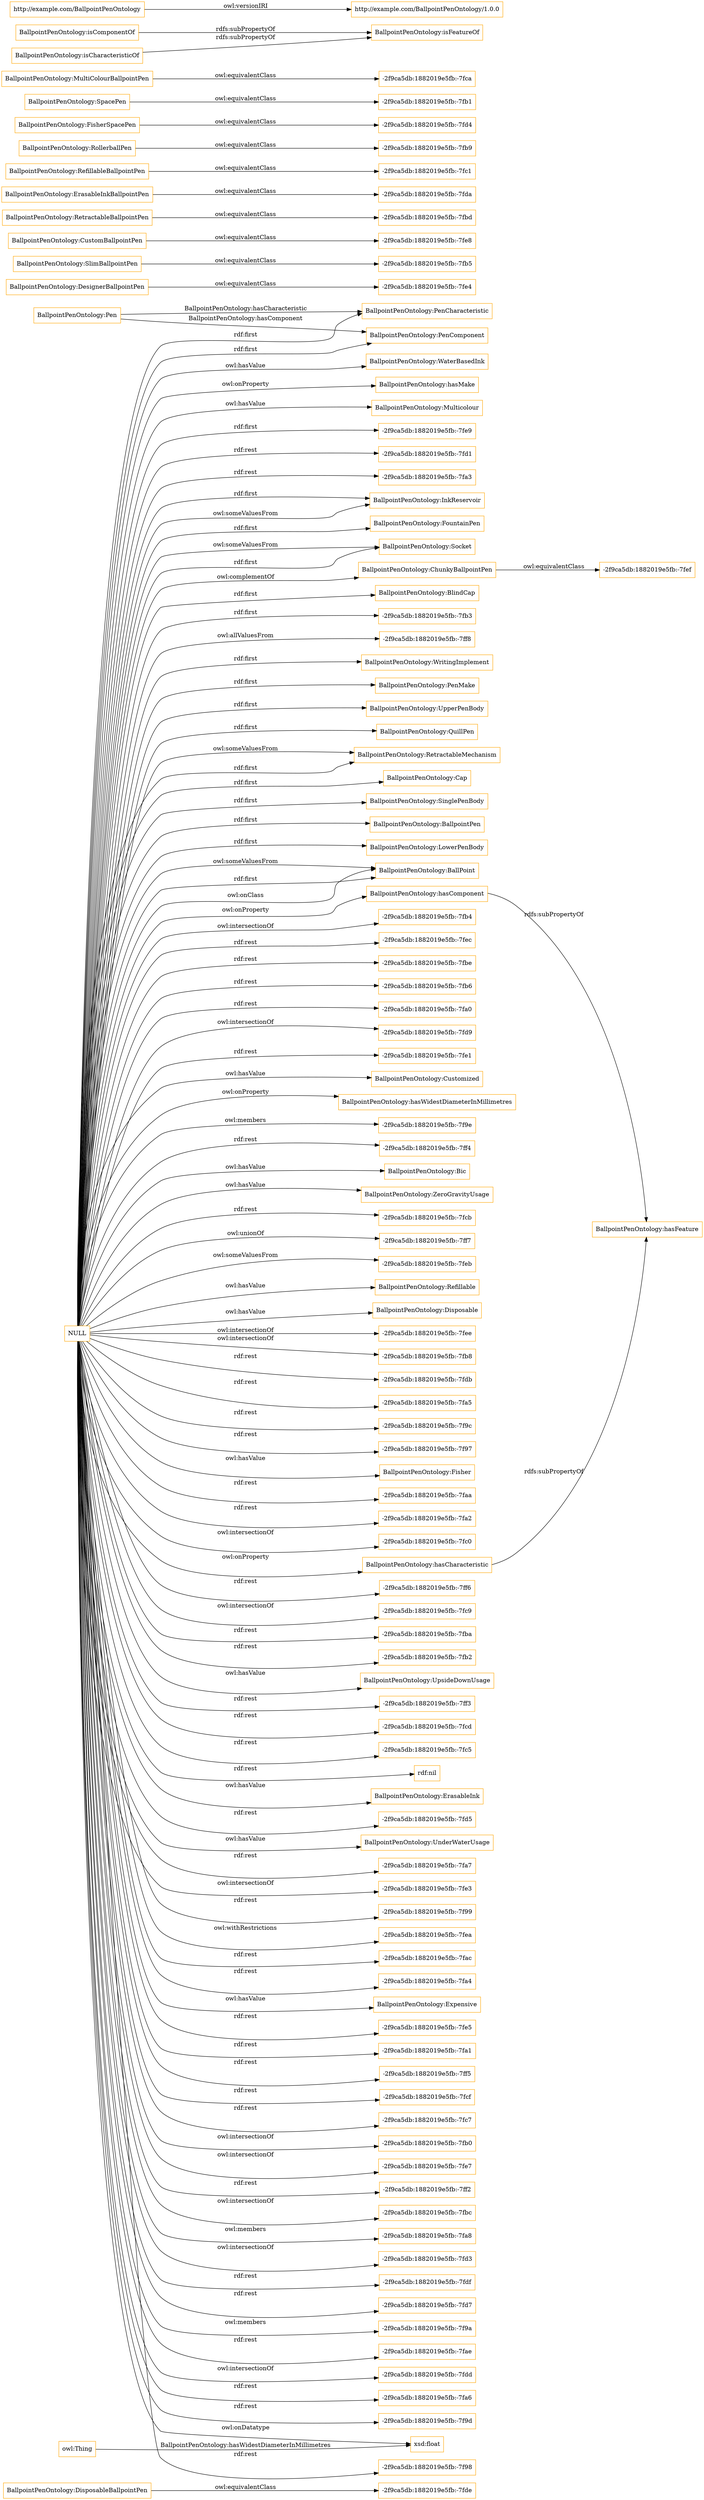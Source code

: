 digraph ar2dtool_diagram { 
rankdir=LR;
size="1501"
node [shape = rectangle, color="orange"]; "BallpointPenOntology:DisposableBallpointPen" "BallpointPenOntology:InkReservoir" "-2f9ca5db:1882019e5fb:-7fe4" "BallpointPenOntology:FountainPen" "BallpointPenOntology:Socket" "-2f9ca5db:1882019e5fb:-7fef" "-2f9ca5db:1882019e5fb:-7fb5" "BallpointPenOntology:CustomBallpointPen" "BallpointPenOntology:ChunkyBallpointPen" "BallpointPenOntology:BlindCap" "BallpointPenOntology:PenComponent" "-2f9ca5db:1882019e5fb:-7fbd" "-2f9ca5db:1882019e5fb:-7fb3" "-2f9ca5db:1882019e5fb:-7fda" "BallpointPenOntology:RefillableBallpointPen" "-2f9ca5db:1882019e5fb:-7fb9" "BallpointPenOntology:FisherSpacePen" "-2f9ca5db:1882019e5fb:-7fe8" "BallpointPenOntology:DesignerBallpointPen" "-2f9ca5db:1882019e5fb:-7fd4" "-2f9ca5db:1882019e5fb:-7ff8" "BallpointPenOntology:WritingImplement" "BallpointPenOntology:PenMake" "BallpointPenOntology:RetractableBallpointPen" "BallpointPenOntology:SpacePen" "-2f9ca5db:1882019e5fb:-7fc1" "BallpointPenOntology:UpperPenBody" "-2f9ca5db:1882019e5fb:-7fde" "-2f9ca5db:1882019e5fb:-7fb1" "BallpointPenOntology:PenCharacteristic" "BallpointPenOntology:QuillPen" "BallpointPenOntology:RetractableMechanism" "BallpointPenOntology:Cap" "BallpointPenOntology:SinglePenBody" "-2f9ca5db:1882019e5fb:-7fca" "BallpointPenOntology:BallpointPen" "BallpointPenOntology:LowerPenBody" "BallpointPenOntology:MultiColourBallpointPen" "BallpointPenOntology:BallPoint" "BallpointPenOntology:ErasableInkBallpointPen" "BallpointPenOntology:SlimBallpointPen" "BallpointPenOntology:RollerballPen" "BallpointPenOntology:Pen" ; /*classes style*/
	"NULL" -> "BallpointPenOntology:hasCharacteristic" [ label = "owl:onProperty" ];
	"NULL" -> "-2f9ca5db:1882019e5fb:-7fb4" [ label = "owl:intersectionOf" ];
	"NULL" -> "-2f9ca5db:1882019e5fb:-7fec" [ label = "rdf:rest" ];
	"NULL" -> "-2f9ca5db:1882019e5fb:-7fbe" [ label = "rdf:rest" ];
	"NULL" -> "-2f9ca5db:1882019e5fb:-7fb6" [ label = "rdf:rest" ];
	"NULL" -> "-2f9ca5db:1882019e5fb:-7fa0" [ label = "rdf:rest" ];
	"NULL" -> "-2f9ca5db:1882019e5fb:-7fd9" [ label = "owl:intersectionOf" ];
	"NULL" -> "-2f9ca5db:1882019e5fb:-7ff8" [ label = "owl:allValuesFrom" ];
	"NULL" -> "-2f9ca5db:1882019e5fb:-7fe1" [ label = "rdf:rest" ];
	"NULL" -> "BallpointPenOntology:QuillPen" [ label = "rdf:first" ];
	"NULL" -> "BallpointPenOntology:Customized" [ label = "owl:hasValue" ];
	"NULL" -> "BallpointPenOntology:hasWidestDiameterInMillimetres" [ label = "owl:onProperty" ];
	"NULL" -> "BallpointPenOntology:SinglePenBody" [ label = "rdf:first" ];
	"NULL" -> "-2f9ca5db:1882019e5fb:-7f9e" [ label = "owl:members" ];
	"NULL" -> "-2f9ca5db:1882019e5fb:-7ff4" [ label = "rdf:rest" ];
	"NULL" -> "BallpointPenOntology:UpperPenBody" [ label = "rdf:first" ];
	"NULL" -> "BallpointPenOntology:RetractableMechanism" [ label = "owl:someValuesFrom" ];
	"NULL" -> "BallpointPenOntology:Bic" [ label = "owl:hasValue" ];
	"NULL" -> "BallpointPenOntology:ZeroGravityUsage" [ label = "owl:hasValue" ];
	"NULL" -> "BallpointPenOntology:Cap" [ label = "rdf:first" ];
	"NULL" -> "-2f9ca5db:1882019e5fb:-7fcb" [ label = "rdf:rest" ];
	"NULL" -> "-2f9ca5db:1882019e5fb:-7ff7" [ label = "owl:unionOf" ];
	"NULL" -> "-2f9ca5db:1882019e5fb:-7feb" [ label = "owl:someValuesFrom" ];
	"NULL" -> "BallpointPenOntology:Refillable" [ label = "owl:hasValue" ];
	"NULL" -> "BallpointPenOntology:Disposable" [ label = "owl:hasValue" ];
	"NULL" -> "-2f9ca5db:1882019e5fb:-7fee" [ label = "owl:intersectionOf" ];
	"NULL" -> "-2f9ca5db:1882019e5fb:-7fb8" [ label = "owl:intersectionOf" ];
	"NULL" -> "BallpointPenOntology:PenComponent" [ label = "rdf:first" ];
	"NULL" -> "-2f9ca5db:1882019e5fb:-7fdb" [ label = "rdf:rest" ];
	"NULL" -> "-2f9ca5db:1882019e5fb:-7fa5" [ label = "rdf:rest" ];
	"NULL" -> "-2f9ca5db:1882019e5fb:-7f9c" [ label = "rdf:rest" ];
	"NULL" -> "-2f9ca5db:1882019e5fb:-7f97" [ label = "rdf:rest" ];
	"NULL" -> "BallpointPenOntology:Fisher" [ label = "owl:hasValue" ];
	"NULL" -> "-2f9ca5db:1882019e5fb:-7faa" [ label = "rdf:rest" ];
	"NULL" -> "-2f9ca5db:1882019e5fb:-7fa2" [ label = "rdf:rest" ];
	"NULL" -> "BallpointPenOntology:BlindCap" [ label = "rdf:first" ];
	"NULL" -> "-2f9ca5db:1882019e5fb:-7fc0" [ label = "owl:intersectionOf" ];
	"NULL" -> "BallpointPenOntology:hasComponent" [ label = "owl:onProperty" ];
	"NULL" -> "BallpointPenOntology:RetractableMechanism" [ label = "rdf:first" ];
	"NULL" -> "-2f9ca5db:1882019e5fb:-7ff6" [ label = "rdf:rest" ];
	"NULL" -> "-2f9ca5db:1882019e5fb:-7fc9" [ label = "owl:intersectionOf" ];
	"NULL" -> "-2f9ca5db:1882019e5fb:-7fba" [ label = "rdf:rest" ];
	"NULL" -> "xsd:float" [ label = "owl:onDatatype" ];
	"NULL" -> "-2f9ca5db:1882019e5fb:-7fb2" [ label = "rdf:rest" ];
	"NULL" -> "BallpointPenOntology:UpsideDownUsage" [ label = "owl:hasValue" ];
	"NULL" -> "-2f9ca5db:1882019e5fb:-7ff3" [ label = "rdf:rest" ];
	"NULL" -> "-2f9ca5db:1882019e5fb:-7fcd" [ label = "rdf:rest" ];
	"NULL" -> "-2f9ca5db:1882019e5fb:-7fc5" [ label = "rdf:rest" ];
	"NULL" -> "rdf:nil" [ label = "rdf:rest" ];
	"NULL" -> "BallpointPenOntology:PenMake" [ label = "rdf:first" ];
	"NULL" -> "BallpointPenOntology:BallPoint" [ label = "owl:someValuesFrom" ];
	"NULL" -> "BallpointPenOntology:ErasableInk" [ label = "owl:hasValue" ];
	"NULL" -> "-2f9ca5db:1882019e5fb:-7fd5" [ label = "rdf:rest" ];
	"NULL" -> "BallpointPenOntology:UnderWaterUsage" [ label = "owl:hasValue" ];
	"NULL" -> "-2f9ca5db:1882019e5fb:-7fa7" [ label = "rdf:rest" ];
	"NULL" -> "-2f9ca5db:1882019e5fb:-7fe3" [ label = "owl:intersectionOf" ];
	"NULL" -> "BallpointPenOntology:InkReservoir" [ label = "rdf:first" ];
	"NULL" -> "-2f9ca5db:1882019e5fb:-7f99" [ label = "rdf:rest" ];
	"NULL" -> "BallpointPenOntology:BallPoint" [ label = "rdf:first" ];
	"NULL" -> "BallpointPenOntology:BallPoint" [ label = "owl:onClass" ];
	"NULL" -> "-2f9ca5db:1882019e5fb:-7fea" [ label = "owl:withRestrictions" ];
	"NULL" -> "-2f9ca5db:1882019e5fb:-7fac" [ label = "rdf:rest" ];
	"NULL" -> "BallpointPenOntology:Socket" [ label = "owl:someValuesFrom" ];
	"NULL" -> "-2f9ca5db:1882019e5fb:-7fa4" [ label = "rdf:rest" ];
	"NULL" -> "BallpointPenOntology:Expensive" [ label = "owl:hasValue" ];
	"NULL" -> "-2f9ca5db:1882019e5fb:-7fe5" [ label = "rdf:rest" ];
	"NULL" -> "BallpointPenOntology:Socket" [ label = "rdf:first" ];
	"NULL" -> "-2f9ca5db:1882019e5fb:-7fa1" [ label = "rdf:rest" ];
	"NULL" -> "BallpointPenOntology:InkReservoir" [ label = "owl:someValuesFrom" ];
	"NULL" -> "BallpointPenOntology:FountainPen" [ label = "rdf:first" ];
	"NULL" -> "BallpointPenOntology:PenCharacteristic" [ label = "rdf:first" ];
	"NULL" -> "BallpointPenOntology:BallpointPen" [ label = "rdf:first" ];
	"NULL" -> "-2f9ca5db:1882019e5fb:-7ff5" [ label = "rdf:rest" ];
	"NULL" -> "-2f9ca5db:1882019e5fb:-7fcf" [ label = "rdf:rest" ];
	"NULL" -> "-2f9ca5db:1882019e5fb:-7fc7" [ label = "rdf:rest" ];
	"NULL" -> "-2f9ca5db:1882019e5fb:-7fb0" [ label = "owl:intersectionOf" ];
	"NULL" -> "-2f9ca5db:1882019e5fb:-7fe7" [ label = "owl:intersectionOf" ];
	"NULL" -> "BallpointPenOntology:ChunkyBallpointPen" [ label = "owl:complementOf" ];
	"NULL" -> "-2f9ca5db:1882019e5fb:-7fb3" [ label = "rdf:first" ];
	"NULL" -> "-2f9ca5db:1882019e5fb:-7ff2" [ label = "rdf:rest" ];
	"NULL" -> "-2f9ca5db:1882019e5fb:-7fbc" [ label = "owl:intersectionOf" ];
	"NULL" -> "-2f9ca5db:1882019e5fb:-7fa8" [ label = "owl:members" ];
	"NULL" -> "-2f9ca5db:1882019e5fb:-7fd3" [ label = "owl:intersectionOf" ];
	"NULL" -> "BallpointPenOntology:LowerPenBody" [ label = "rdf:first" ];
	"NULL" -> "-2f9ca5db:1882019e5fb:-7fdf" [ label = "rdf:rest" ];
	"NULL" -> "-2f9ca5db:1882019e5fb:-7fd7" [ label = "rdf:rest" ];
	"NULL" -> "-2f9ca5db:1882019e5fb:-7f9a" [ label = "owl:members" ];
	"NULL" -> "-2f9ca5db:1882019e5fb:-7fae" [ label = "rdf:rest" ];
	"NULL" -> "-2f9ca5db:1882019e5fb:-7fdd" [ label = "owl:intersectionOf" ];
	"NULL" -> "-2f9ca5db:1882019e5fb:-7fa6" [ label = "rdf:rest" ];
	"NULL" -> "BallpointPenOntology:WritingImplement" [ label = "rdf:first" ];
	"NULL" -> "-2f9ca5db:1882019e5fb:-7f9d" [ label = "rdf:rest" ];
	"NULL" -> "-2f9ca5db:1882019e5fb:-7f98" [ label = "rdf:rest" ];
	"NULL" -> "BallpointPenOntology:WaterBasedInk" [ label = "owl:hasValue" ];
	"NULL" -> "BallpointPenOntology:hasMake" [ label = "owl:onProperty" ];
	"NULL" -> "BallpointPenOntology:Multicolour" [ label = "owl:hasValue" ];
	"NULL" -> "-2f9ca5db:1882019e5fb:-7fe9" [ label = "rdf:first" ];
	"NULL" -> "-2f9ca5db:1882019e5fb:-7fd1" [ label = "rdf:rest" ];
	"NULL" -> "-2f9ca5db:1882019e5fb:-7fa3" [ label = "rdf:rest" ];
	"BallpointPenOntology:DesignerBallpointPen" -> "-2f9ca5db:1882019e5fb:-7fe4" [ label = "owl:equivalentClass" ];
	"BallpointPenOntology:hasCharacteristic" -> "BallpointPenOntology:hasFeature" [ label = "rdfs:subPropertyOf" ];
	"BallpointPenOntology:RollerballPen" -> "-2f9ca5db:1882019e5fb:-7fb9" [ label = "owl:equivalentClass" ];
	"BallpointPenOntology:isComponentOf" -> "BallpointPenOntology:isFeatureOf" [ label = "rdfs:subPropertyOf" ];
	"BallpointPenOntology:hasComponent" -> "BallpointPenOntology:hasFeature" [ label = "rdfs:subPropertyOf" ];
	"BallpointPenOntology:FisherSpacePen" -> "-2f9ca5db:1882019e5fb:-7fd4" [ label = "owl:equivalentClass" ];
	"BallpointPenOntology:ChunkyBallpointPen" -> "-2f9ca5db:1882019e5fb:-7fef" [ label = "owl:equivalentClass" ];
	"BallpointPenOntology:SpacePen" -> "-2f9ca5db:1882019e5fb:-7fb1" [ label = "owl:equivalentClass" ];
	"BallpointPenOntology:CustomBallpointPen" -> "-2f9ca5db:1882019e5fb:-7fe8" [ label = "owl:equivalentClass" ];
	"http://example.com/BallpointPenOntology" -> "http://example.com/BallpointPenOntology/1.0.0" [ label = "owl:versionIRI" ];
	"BallpointPenOntology:SlimBallpointPen" -> "-2f9ca5db:1882019e5fb:-7fb5" [ label = "owl:equivalentClass" ];
	"BallpointPenOntology:ErasableInkBallpointPen" -> "-2f9ca5db:1882019e5fb:-7fda" [ label = "owl:equivalentClass" ];
	"BallpointPenOntology:DisposableBallpointPen" -> "-2f9ca5db:1882019e5fb:-7fde" [ label = "owl:equivalentClass" ];
	"BallpointPenOntology:RefillableBallpointPen" -> "-2f9ca5db:1882019e5fb:-7fc1" [ label = "owl:equivalentClass" ];
	"BallpointPenOntology:RetractableBallpointPen" -> "-2f9ca5db:1882019e5fb:-7fbd" [ label = "owl:equivalentClass" ];
	"BallpointPenOntology:isCharacteristicOf" -> "BallpointPenOntology:isFeatureOf" [ label = "rdfs:subPropertyOf" ];
	"BallpointPenOntology:MultiColourBallpointPen" -> "-2f9ca5db:1882019e5fb:-7fca" [ label = "owl:equivalentClass" ];
	"owl:Thing" -> "xsd:float" [ label = "BallpointPenOntology:hasWidestDiameterInMillimetres" ];
	"BallpointPenOntology:Pen" -> "BallpointPenOntology:PenCharacteristic" [ label = "BallpointPenOntology:hasCharacteristic" ];
	"BallpointPenOntology:Pen" -> "BallpointPenOntology:PenComponent" [ label = "BallpointPenOntology:hasComponent" ];

}
